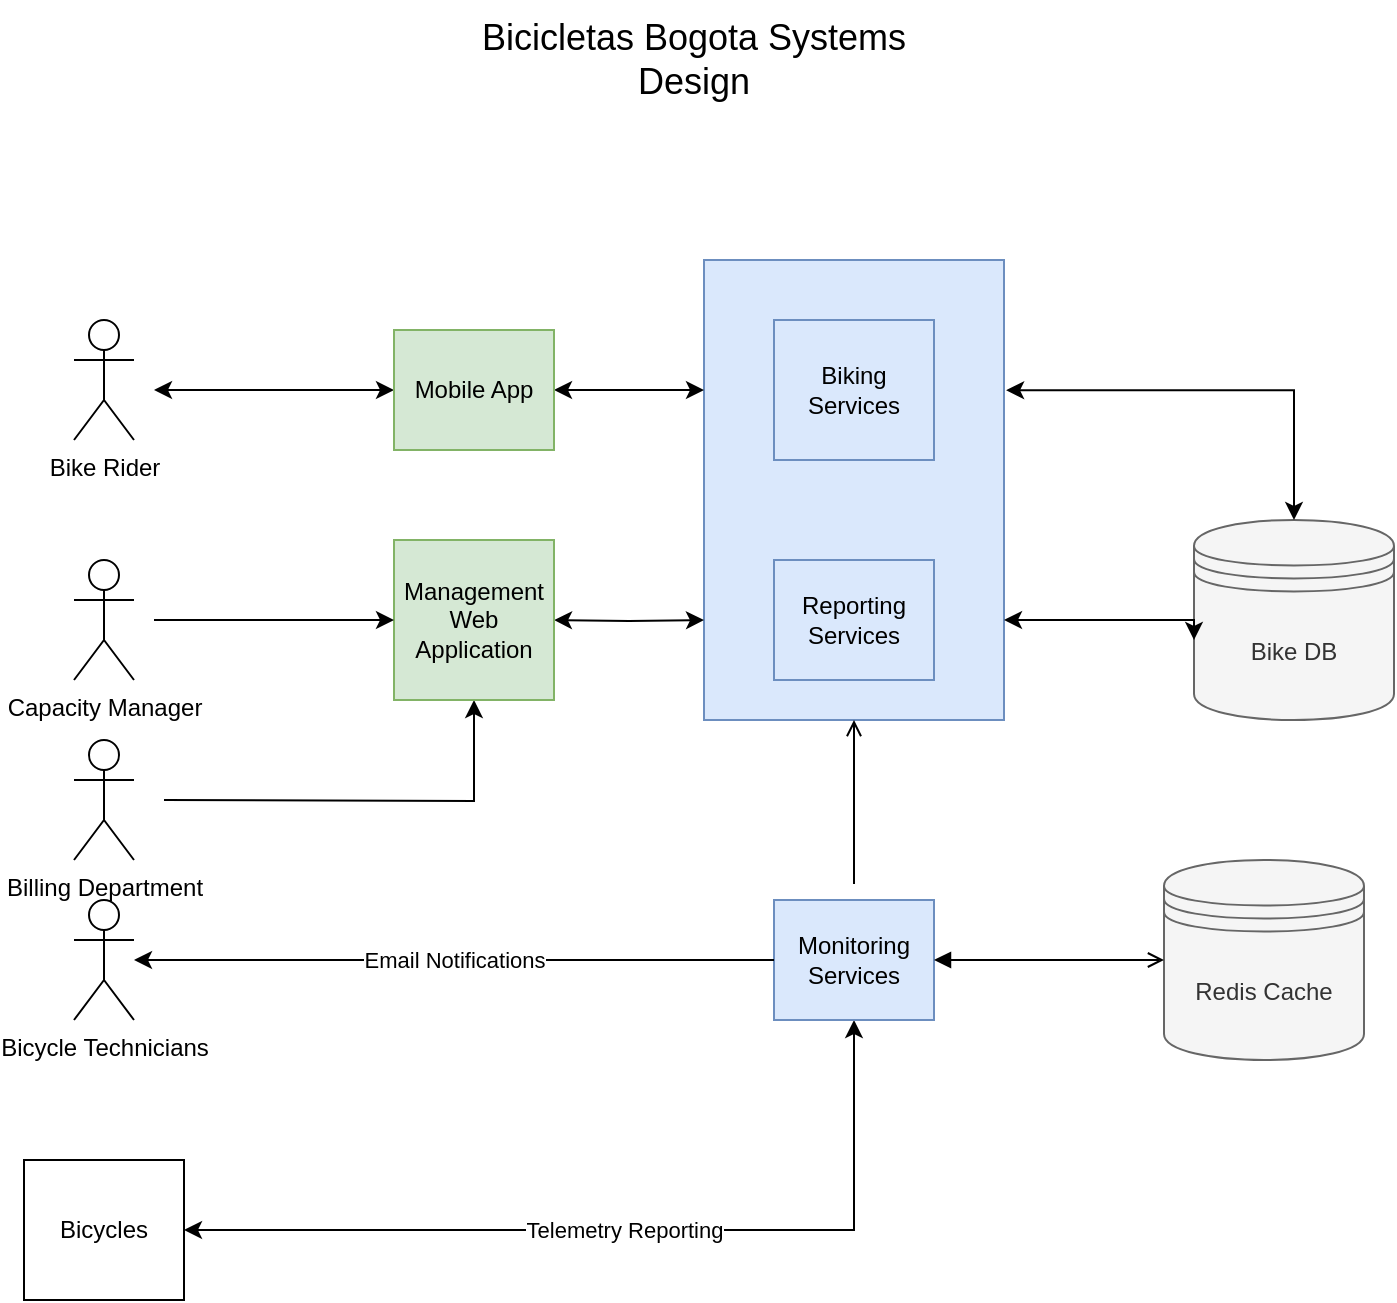 <mxfile version="15.3.5" type="device"><diagram id="of83s3I2GplW7wtzaiI4" name="Page-1"><mxGraphModel dx="1489" dy="1054" grid="1" gridSize="10" guides="1" tooltips="1" connect="1" arrows="1" fold="1" page="1" pageScale="1" pageWidth="850" pageHeight="1100" math="0" shadow="0"><root><mxCell id="0"/><mxCell id="1" parent="0"/><mxCell id="RGFclWyTQlUTQaynIWiI-1" value="" style="rounded=0;whiteSpace=wrap;html=1;hachureGap=4;pointerEvents=0;fillColor=#dae8fc;strokeColor=#6c8ebf;" vertex="1" parent="1"><mxGeometry x="410" y="160" width="150" height="230" as="geometry"/></mxCell><mxCell id="RXhyllEVUUqXTrHioIxo-1" value="&lt;font style=&quot;font-size: 18px&quot;&gt;Bicicletas Bogota Systems Design&lt;/font&gt;" style="text;html=1;strokeColor=none;fillColor=none;align=center;verticalAlign=middle;whiteSpace=wrap;rounded=0;" parent="1" vertex="1"><mxGeometry x="270" y="30" width="270" height="60" as="geometry"/></mxCell><mxCell id="RXhyllEVUUqXTrHioIxo-2" value="Bike Rider" style="shape=umlActor;verticalLabelPosition=bottom;verticalAlign=top;html=1;outlineConnect=0;" parent="1" vertex="1"><mxGeometry x="95" y="190" width="30" height="60" as="geometry"/></mxCell><mxCell id="RXhyllEVUUqXTrHioIxo-32" style="edgeStyle=orthogonalEdgeStyle;rounded=0;orthogonalLoop=1;jettySize=auto;html=1;exitX=0;exitY=0.5;exitDx=0;exitDy=0;startArrow=classic;startFill=1;endArrow=classic;endFill=1;" parent="1" source="RXhyllEVUUqXTrHioIxo-6" edge="1"><mxGeometry relative="1" as="geometry"><mxPoint x="135" y="225" as="targetPoint"/></mxGeometry></mxCell><mxCell id="RXhyllEVUUqXTrHioIxo-35" style="edgeStyle=orthogonalEdgeStyle;rounded=0;orthogonalLoop=1;jettySize=auto;html=1;startArrow=classic;startFill=1;endArrow=classic;endFill=1;" parent="1" source="RXhyllEVUUqXTrHioIxo-6" edge="1"><mxGeometry relative="1" as="geometry"><mxPoint x="410" y="225" as="targetPoint"/></mxGeometry></mxCell><mxCell id="RXhyllEVUUqXTrHioIxo-6" value="Mobile App" style="rounded=0;whiteSpace=wrap;html=1;fillColor=#d5e8d4;strokeColor=#82b366;" parent="1" vertex="1"><mxGeometry x="255" y="195" width="80" height="60" as="geometry"/></mxCell><mxCell id="RXhyllEVUUqXTrHioIxo-8" value="Bike DB" style="shape=datastore;whiteSpace=wrap;html=1;fillColor=#f5f5f5;strokeColor=#666666;fontColor=#333333;" parent="1" vertex="1"><mxGeometry x="655" y="290" width="100" height="100" as="geometry"/></mxCell><mxCell id="RXhyllEVUUqXTrHioIxo-33" value="Telemetry Reporting" style="edgeStyle=orthogonalEdgeStyle;rounded=0;orthogonalLoop=1;jettySize=auto;html=1;entryX=0.5;entryY=1;entryDx=0;entryDy=0;startArrow=classic;startFill=1;endArrow=classic;endFill=1;" parent="1" source="RXhyllEVUUqXTrHioIxo-10" target="RXhyllEVUUqXTrHioIxo-13" edge="1"><mxGeometry relative="1" as="geometry"/></mxCell><mxCell id="RXhyllEVUUqXTrHioIxo-10" value="Bicycles" style="rounded=0;whiteSpace=wrap;html=1;" parent="1" vertex="1"><mxGeometry x="70" y="610" width="80" height="70" as="geometry"/></mxCell><mxCell id="RXhyllEVUUqXTrHioIxo-36" style="edgeStyle=orthogonalEdgeStyle;rounded=0;orthogonalLoop=1;jettySize=auto;html=1;entryX=0.5;entryY=0;entryDx=0;entryDy=0;startArrow=classic;startFill=1;endArrow=classic;endFill=1;exitX=1.007;exitY=0.283;exitDx=0;exitDy=0;exitPerimeter=0;" parent="1" source="RGFclWyTQlUTQaynIWiI-1" target="RXhyllEVUUqXTrHioIxo-8" edge="1"><mxGeometry relative="1" as="geometry"><mxPoint x="570" y="225" as="sourcePoint"/></mxGeometry></mxCell><mxCell id="RXhyllEVUUqXTrHioIxo-11" value="Biking Services" style="rounded=0;whiteSpace=wrap;html=1;fillColor=#dae8fc;strokeColor=#6c8ebf;" parent="1" vertex="1"><mxGeometry x="445" y="190" width="80" height="70" as="geometry"/></mxCell><mxCell id="RXhyllEVUUqXTrHioIxo-21" style="edgeStyle=orthogonalEdgeStyle;rounded=0;orthogonalLoop=1;jettySize=auto;html=1;startArrow=classic;startFill=1;endArrow=classic;endFill=1;" parent="1" edge="1"><mxGeometry relative="1" as="geometry"><mxPoint x="655" y="350" as="targetPoint"/><Array as="points"><mxPoint x="655" y="340"/></Array><mxPoint x="560" y="340" as="sourcePoint"/></mxGeometry></mxCell><mxCell id="RXhyllEVUUqXTrHioIxo-22" style="edgeStyle=orthogonalEdgeStyle;rounded=0;orthogonalLoop=1;jettySize=auto;html=1;entryX=1;entryY=0.5;entryDx=0;entryDy=0;startArrow=classic;startFill=1;endArrow=classic;endFill=1;" parent="1" target="RXhyllEVUUqXTrHioIxo-18" edge="1"><mxGeometry relative="1" as="geometry"><mxPoint x="410" y="340" as="sourcePoint"/></mxGeometry></mxCell><mxCell id="RXhyllEVUUqXTrHioIxo-12" value="Reporting Services" style="rounded=0;whiteSpace=wrap;html=1;fillColor=#dae8fc;strokeColor=#6c8ebf;" parent="1" vertex="1"><mxGeometry x="445" y="310" width="80" height="60" as="geometry"/></mxCell><mxCell id="RGFclWyTQlUTQaynIWiI-2" style="edgeStyle=none;curved=1;rounded=0;orthogonalLoop=1;jettySize=auto;html=1;entryX=0.5;entryY=1;entryDx=0;entryDy=0;endArrow=open;sourcePerimeterSpacing=8;targetPerimeterSpacing=8;" edge="1" parent="1" source="RXhyllEVUUqXTrHioIxo-13" target="RGFclWyTQlUTQaynIWiI-1"><mxGeometry relative="1" as="geometry"/></mxCell><mxCell id="RXhyllEVUUqXTrHioIxo-13" value="Monitoring Services" style="rounded=0;whiteSpace=wrap;html=1;fillColor=#dae8fc;strokeColor=#6c8ebf;" parent="1" vertex="1"><mxGeometry x="445" y="480" width="80" height="60" as="geometry"/></mxCell><mxCell id="RXhyllEVUUqXTrHioIxo-37" style="edgeStyle=orthogonalEdgeStyle;rounded=0;orthogonalLoop=1;jettySize=auto;html=1;entryX=0.5;entryY=1;entryDx=0;entryDy=0;startArrow=none;startFill=0;endArrow=classic;endFill=1;" parent="1" target="RXhyllEVUUqXTrHioIxo-18" edge="1"><mxGeometry relative="1" as="geometry"><mxPoint x="140" y="430" as="sourcePoint"/></mxGeometry></mxCell><mxCell id="RXhyllEVUUqXTrHioIxo-14" value="Bicycle Technicians" style="shape=umlActor;verticalLabelPosition=bottom;verticalAlign=top;html=1;outlineConnect=0;" parent="1" vertex="1"><mxGeometry x="95" y="480" width="30" height="60" as="geometry"/></mxCell><mxCell id="RXhyllEVUUqXTrHioIxo-16" value="Email Notifications" style="endArrow=none;startArrow=classic;html=1;entryX=0;entryY=0.5;entryDx=0;entryDy=0;startFill=1;endFill=0;" parent="1" source="RXhyllEVUUqXTrHioIxo-14" target="RXhyllEVUUqXTrHioIxo-13" edge="1"><mxGeometry width="50" height="50" relative="1" as="geometry"><mxPoint x="145" y="480" as="sourcePoint"/><mxPoint x="485" y="360" as="targetPoint"/></mxGeometry></mxCell><mxCell id="RXhyllEVUUqXTrHioIxo-18" value="Management Web Application" style="whiteSpace=wrap;html=1;aspect=fixed;fillColor=#d5e8d4;strokeColor=#82b366;" parent="1" vertex="1"><mxGeometry x="255" y="300" width="80" height="80" as="geometry"/></mxCell><mxCell id="RXhyllEVUUqXTrHioIxo-19" value="Capacity Manager" style="shape=umlActor;verticalLabelPosition=bottom;verticalAlign=top;html=1;outlineConnect=0;" parent="1" vertex="1"><mxGeometry x="95" y="310" width="30" height="60" as="geometry"/></mxCell><mxCell id="RXhyllEVUUqXTrHioIxo-26" value="" style="endArrow=classic;html=1;" parent="1" target="RXhyllEVUUqXTrHioIxo-18" edge="1"><mxGeometry width="50" height="50" relative="1" as="geometry"><mxPoint x="135" y="340" as="sourcePoint"/><mxPoint x="215" y="330" as="targetPoint"/></mxGeometry></mxCell><mxCell id="LBN51hVvMIhLXXEPzk9T-1" value="Billing Department" style="shape=umlActor;verticalLabelPosition=bottom;verticalAlign=top;html=1;outlineConnect=0;" parent="1" vertex="1"><mxGeometry x="95" y="400" width="30" height="60" as="geometry"/></mxCell><mxCell id="RGFclWyTQlUTQaynIWiI-3" value="Redis Cache" style="shape=datastore;whiteSpace=wrap;html=1;fillColor=#f5f5f5;strokeColor=#666666;fontColor=#333333;" vertex="1" parent="1"><mxGeometry x="640" y="460" width="100" height="100" as="geometry"/></mxCell><mxCell id="RGFclWyTQlUTQaynIWiI-4" style="edgeStyle=none;curved=1;rounded=0;orthogonalLoop=1;jettySize=auto;html=1;entryX=0;entryY=0.5;entryDx=0;entryDy=0;endArrow=open;sourcePerimeterSpacing=8;targetPerimeterSpacing=8;exitX=1;exitY=0.5;exitDx=0;exitDy=0;startArrow=block;startFill=1;" edge="1" parent="1" source="RXhyllEVUUqXTrHioIxo-13" target="RGFclWyTQlUTQaynIWiI-3"><mxGeometry relative="1" as="geometry"><mxPoint x="610" y="512" as="sourcePoint"/><mxPoint x="610" y="430" as="targetPoint"/></mxGeometry></mxCell></root></mxGraphModel></diagram></mxfile>